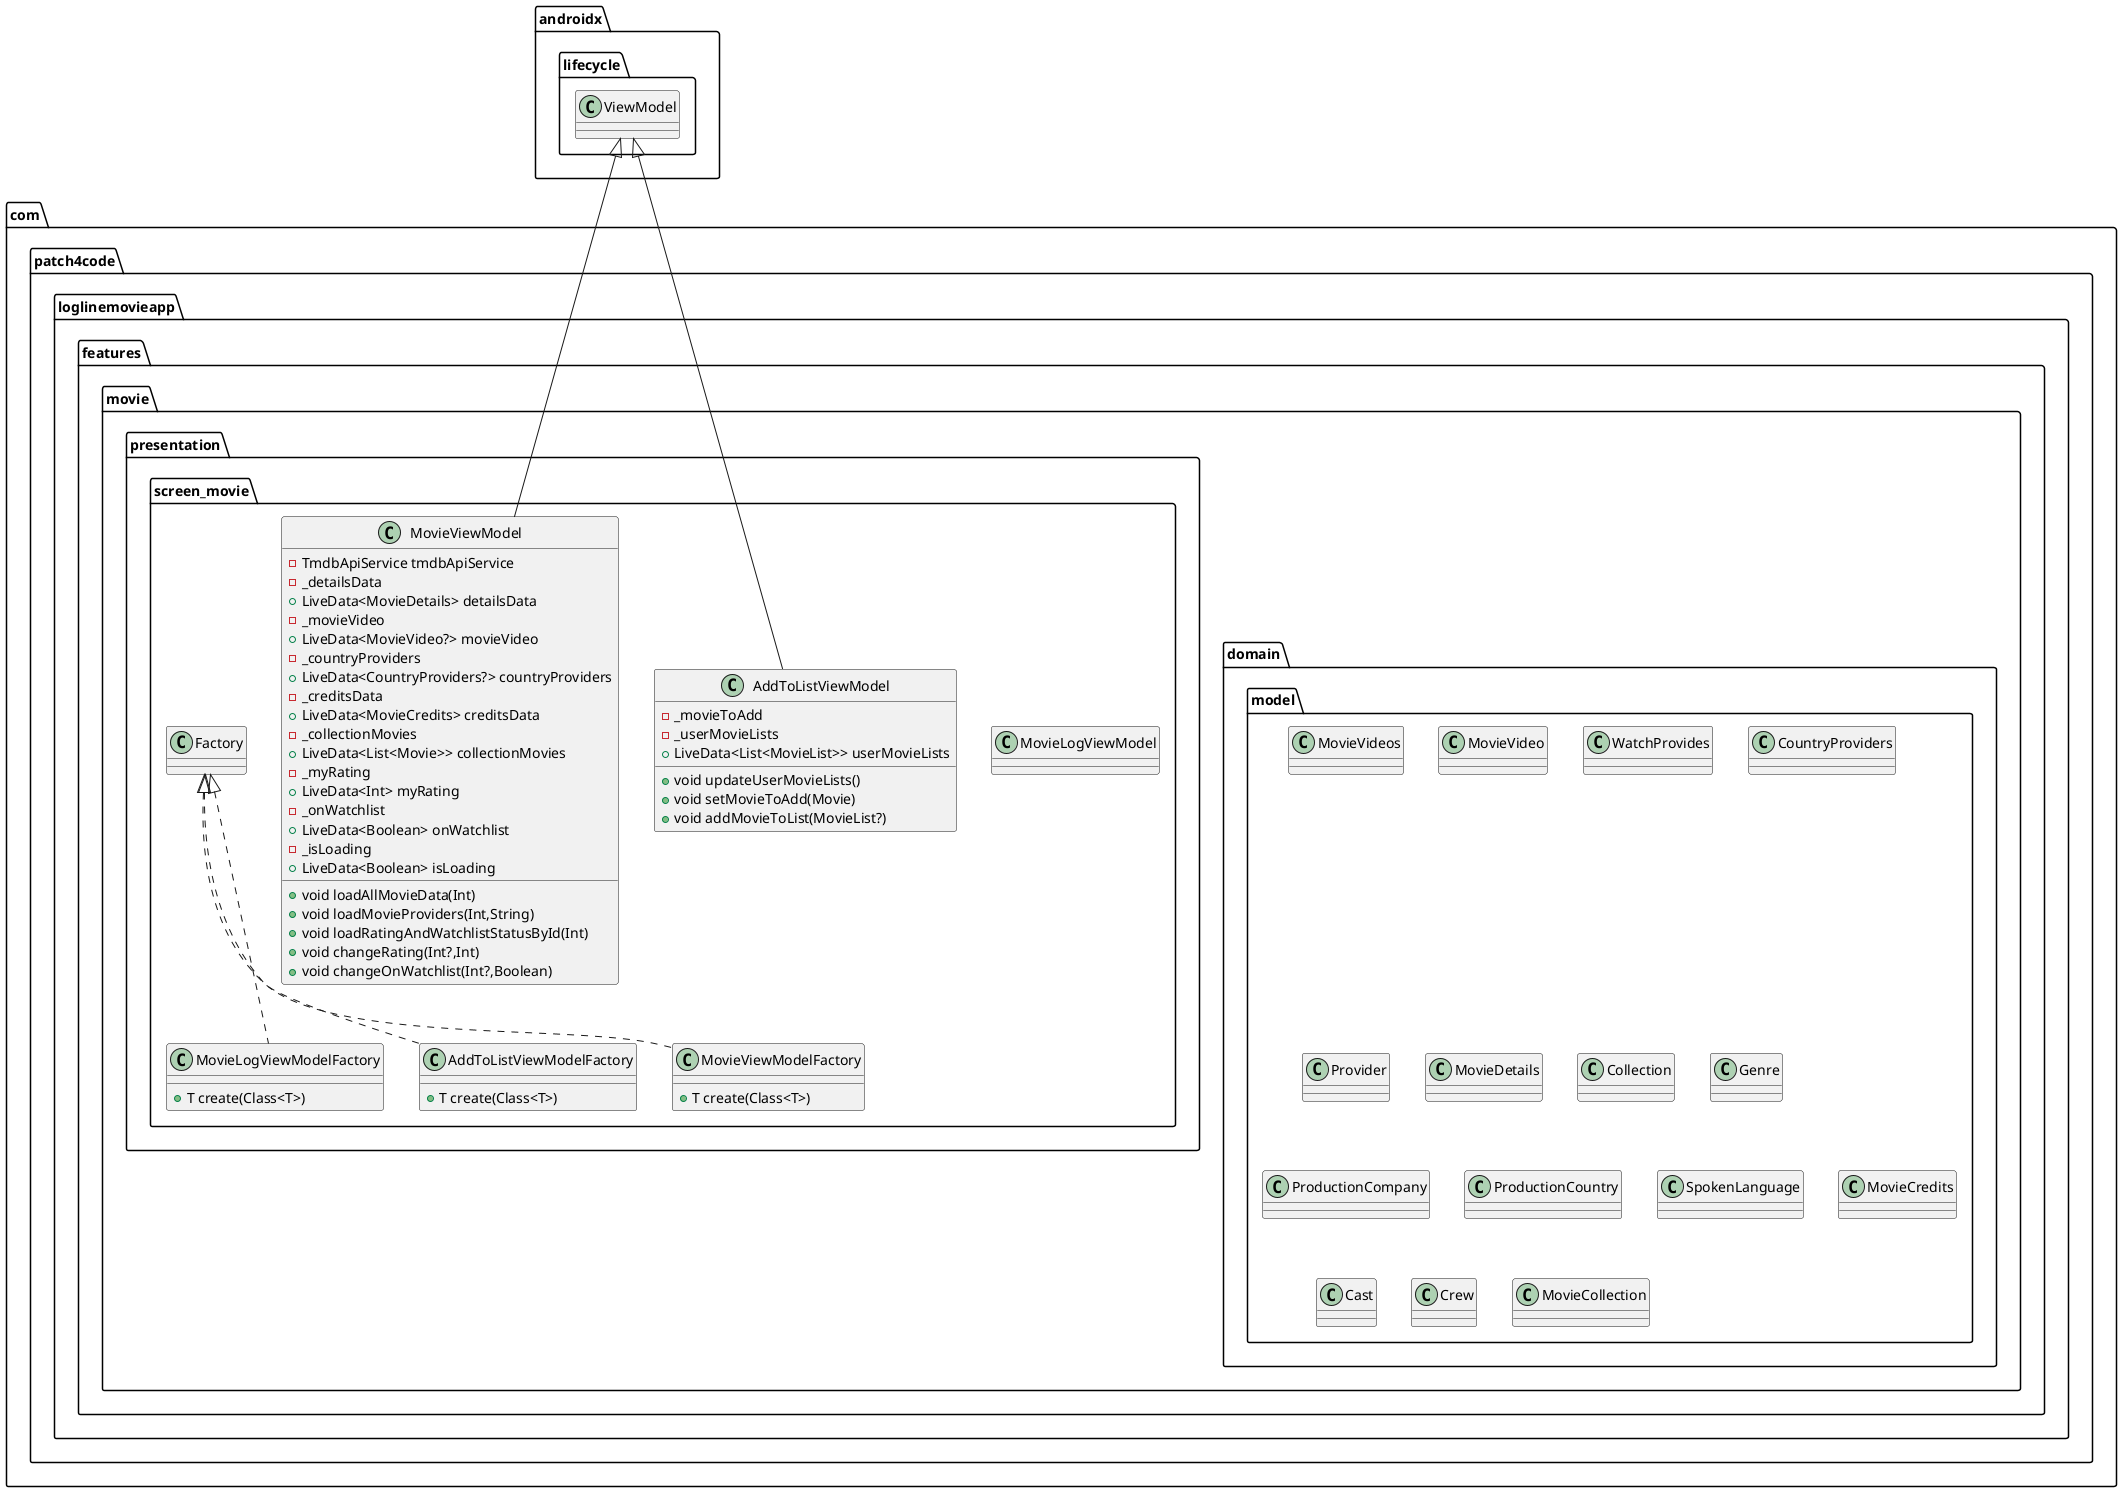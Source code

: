 @startuml
class com.patch4code.loglinemovieapp.features.movie.domain.model.MovieVideos {
}
class com.patch4code.loglinemovieapp.features.movie.domain.model.MovieVideo {
}
class com.patch4code.loglinemovieapp.features.movie.presentation.screen_movie.MovieLogViewModel {
}
class com.patch4code.loglinemovieapp.features.movie.presentation.screen_movie.MovieLogViewModelFactory {
+ T create(Class<T>)
}

class com.patch4code.loglinemovieapp.features.movie.domain.model.WatchProvides {
}
class com.patch4code.loglinemovieapp.features.movie.domain.model.CountryProviders {
}
class com.patch4code.loglinemovieapp.features.movie.domain.model.Provider {
}
class com.patch4code.loglinemovieapp.features.movie.domain.model.MovieDetails {
}
class com.patch4code.loglinemovieapp.features.movie.domain.model.Collection {
}
class com.patch4code.loglinemovieapp.features.movie.domain.model.Genre {
}
class com.patch4code.loglinemovieapp.features.movie.domain.model.ProductionCompany {
}
class com.patch4code.loglinemovieapp.features.movie.domain.model.ProductionCountry {
}
class com.patch4code.loglinemovieapp.features.movie.domain.model.SpokenLanguage {
}
class com.patch4code.loglinemovieapp.features.movie.domain.model.MovieCredits {
}
class com.patch4code.loglinemovieapp.features.movie.domain.model.Cast {
}
class com.patch4code.loglinemovieapp.features.movie.domain.model.Crew {
}
class com.patch4code.loglinemovieapp.features.movie.presentation.screen_movie.AddToListViewModel {
-  _movieToAdd
-  _userMovieLists
+ LiveData<List<MovieList>> userMovieLists
+ void updateUserMovieLists()
+ void setMovieToAdd(Movie)
+ void addMovieToList(MovieList?)
}


class com.patch4code.loglinemovieapp.features.movie.presentation.screen_movie.AddToListViewModelFactory {
+ T create(Class<T>)
}

class com.patch4code.loglinemovieapp.features.movie.domain.model.MovieCollection {
}
class com.patch4code.loglinemovieapp.features.movie.presentation.screen_movie.MovieViewModel {
- TmdbApiService tmdbApiService
-  _detailsData
+ LiveData<MovieDetails> detailsData
-  _movieVideo
+ LiveData<MovieVideo?> movieVideo
-  _countryProviders
+ LiveData<CountryProviders?> countryProviders
-  _creditsData
+ LiveData<MovieCredits> creditsData
-  _collectionMovies
+ LiveData<List<Movie>> collectionMovies
-  _myRating
+ LiveData<Int> myRating
-  _onWatchlist
+ LiveData<Boolean> onWatchlist
-  _isLoading
+ LiveData<Boolean> isLoading
+ void loadAllMovieData(Int)
+ void loadMovieProviders(Int,String)
+ void loadRatingAndWatchlistStatusById(Int)
+ void changeRating(Int?,Int)
+ void changeOnWatchlist(Int?,Boolean)
}


class com.patch4code.loglinemovieapp.features.movie.presentation.screen_movie.MovieViewModelFactory {
+ T create(Class<T>)
}



com.patch4code.loglinemovieapp.features.movie.presentation.screen_movie.Factory <|.. com.patch4code.loglinemovieapp.features.movie.presentation.screen_movie.MovieLogViewModelFactory
androidx.lifecycle.ViewModel <|-- com.patch4code.loglinemovieapp.features.movie.presentation.screen_movie.AddToListViewModel
com.patch4code.loglinemovieapp.features.movie.presentation.screen_movie.Factory <|.. com.patch4code.loglinemovieapp.features.movie.presentation.screen_movie.AddToListViewModelFactory
androidx.lifecycle.ViewModel <|-- com.patch4code.loglinemovieapp.features.movie.presentation.screen_movie.MovieViewModel
com.patch4code.loglinemovieapp.features.movie.presentation.screen_movie.Factory <|.. com.patch4code.loglinemovieapp.features.movie.presentation.screen_movie.MovieViewModelFactory
@enduml